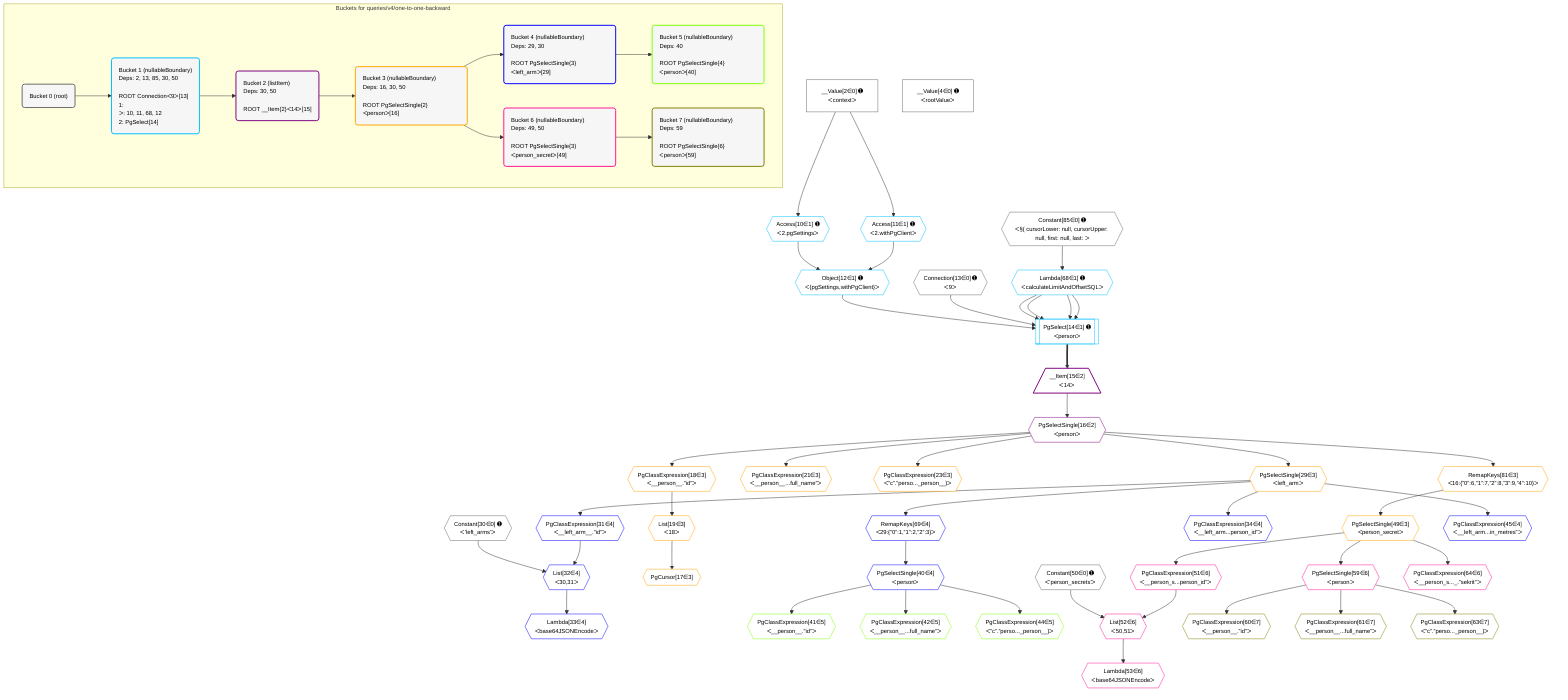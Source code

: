 %%{init: {'themeVariables': { 'fontSize': '12px'}}}%%
graph TD
    classDef path fill:#eee,stroke:#000,color:#000
    classDef plan fill:#fff,stroke-width:1px,color:#000
    classDef itemplan fill:#fff,stroke-width:2px,color:#000
    classDef unbatchedplan fill:#dff,stroke-width:1px,color:#000
    classDef sideeffectplan fill:#fcc,stroke-width:2px,color:#000
    classDef bucket fill:#f6f6f6,color:#000,stroke-width:2px,text-align:left


    %% plan dependencies
    __Value2["__Value[2∈0] ➊<br />ᐸcontextᐳ"]:::plan
    __Value4["__Value[4∈0] ➊<br />ᐸrootValueᐳ"]:::plan
    Connection13{{"Connection[13∈0] ➊<br />ᐸ9ᐳ"}}:::plan
    Constant30{{"Constant[30∈0] ➊<br />ᐸ'left_arms'ᐳ"}}:::plan
    Constant50{{"Constant[50∈0] ➊<br />ᐸ'person_secrets'ᐳ"}}:::plan
    Constant85{{"Constant[85∈0] ➊<br />ᐸ§{ cursorLower: null, cursorUpper: null, first: null, last: ᐳ"}}:::plan
    PgSelect14[["PgSelect[14∈1] ➊<br />ᐸpersonᐳ"]]:::plan
    Object12{{"Object[12∈1] ➊<br />ᐸ{pgSettings,withPgClient}ᐳ"}}:::plan
    Lambda68{{"Lambda[68∈1] ➊<br />ᐸcalculateLimitAndOffsetSQLᐳ"}}:::plan
    Object12 & Connection13 & Lambda68 & Lambda68 & Lambda68 & Lambda68 --> PgSelect14
    Access10{{"Access[10∈1] ➊<br />ᐸ2.pgSettingsᐳ"}}:::plan
    Access11{{"Access[11∈1] ➊<br />ᐸ2.withPgClientᐳ"}}:::plan
    Access10 & Access11 --> Object12
    __Value2 --> Access10
    __Value2 --> Access11
    Constant85 --> Lambda68
    __Item15[/"__Item[15∈2]<br />ᐸ14ᐳ"\]:::itemplan
    PgSelect14 ==> __Item15
    PgSelectSingle16{{"PgSelectSingle[16∈2]<br />ᐸpersonᐳ"}}:::plan
    __Item15 --> PgSelectSingle16
    PgCursor17{{"PgCursor[17∈3]"}}:::plan
    List19{{"List[19∈3]<br />ᐸ18ᐳ"}}:::plan
    List19 --> PgCursor17
    PgClassExpression18{{"PgClassExpression[18∈3]<br />ᐸ__person__.”id”ᐳ"}}:::plan
    PgSelectSingle16 --> PgClassExpression18
    PgClassExpression18 --> List19
    PgClassExpression21{{"PgClassExpression[21∈3]<br />ᐸ__person__...full_name”ᐳ"}}:::plan
    PgSelectSingle16 --> PgClassExpression21
    PgClassExpression23{{"PgClassExpression[23∈3]<br />ᐸ”c”.”perso..._person__)ᐳ"}}:::plan
    PgSelectSingle16 --> PgClassExpression23
    PgSelectSingle29{{"PgSelectSingle[29∈3]<br />ᐸleft_armᐳ"}}:::plan
    PgSelectSingle16 --> PgSelectSingle29
    PgSelectSingle49{{"PgSelectSingle[49∈3]<br />ᐸperson_secretᐳ"}}:::plan
    RemapKeys81{{"RemapKeys[81∈3]<br />ᐸ16:{”0”:6,”1”:7,”2”:8,”3”:9,”4”:10}ᐳ"}}:::plan
    RemapKeys81 --> PgSelectSingle49
    PgSelectSingle16 --> RemapKeys81
    List32{{"List[32∈4]<br />ᐸ30,31ᐳ"}}:::plan
    PgClassExpression31{{"PgClassExpression[31∈4]<br />ᐸ__left_arm__.”id”ᐳ"}}:::plan
    Constant30 & PgClassExpression31 --> List32
    PgSelectSingle29 --> PgClassExpression31
    Lambda33{{"Lambda[33∈4]<br />ᐸbase64JSONEncodeᐳ"}}:::plan
    List32 --> Lambda33
    PgClassExpression34{{"PgClassExpression[34∈4]<br />ᐸ__left_arm...person_id”ᐳ"}}:::plan
    PgSelectSingle29 --> PgClassExpression34
    PgSelectSingle40{{"PgSelectSingle[40∈4]<br />ᐸpersonᐳ"}}:::plan
    RemapKeys69{{"RemapKeys[69∈4]<br />ᐸ29:{”0”:1,”1”:2,”2”:3}ᐳ"}}:::plan
    RemapKeys69 --> PgSelectSingle40
    PgClassExpression45{{"PgClassExpression[45∈4]<br />ᐸ__left_arm...in_metres”ᐳ"}}:::plan
    PgSelectSingle29 --> PgClassExpression45
    PgSelectSingle29 --> RemapKeys69
    PgClassExpression41{{"PgClassExpression[41∈5]<br />ᐸ__person__.”id”ᐳ"}}:::plan
    PgSelectSingle40 --> PgClassExpression41
    PgClassExpression42{{"PgClassExpression[42∈5]<br />ᐸ__person__...full_name”ᐳ"}}:::plan
    PgSelectSingle40 --> PgClassExpression42
    PgClassExpression44{{"PgClassExpression[44∈5]<br />ᐸ”c”.”perso..._person__)ᐳ"}}:::plan
    PgSelectSingle40 --> PgClassExpression44
    List52{{"List[52∈6]<br />ᐸ50,51ᐳ"}}:::plan
    PgClassExpression51{{"PgClassExpression[51∈6]<br />ᐸ__person_s...person_id”ᐳ"}}:::plan
    Constant50 & PgClassExpression51 --> List52
    PgSelectSingle49 --> PgClassExpression51
    Lambda53{{"Lambda[53∈6]<br />ᐸbase64JSONEncodeᐳ"}}:::plan
    List52 --> Lambda53
    PgSelectSingle59{{"PgSelectSingle[59∈6]<br />ᐸpersonᐳ"}}:::plan
    PgSelectSingle49 --> PgSelectSingle59
    PgClassExpression64{{"PgClassExpression[64∈6]<br />ᐸ__person_s..._.”sekrit”ᐳ"}}:::plan
    PgSelectSingle49 --> PgClassExpression64
    PgClassExpression60{{"PgClassExpression[60∈7]<br />ᐸ__person__.”id”ᐳ"}}:::plan
    PgSelectSingle59 --> PgClassExpression60
    PgClassExpression61{{"PgClassExpression[61∈7]<br />ᐸ__person__...full_name”ᐳ"}}:::plan
    PgSelectSingle59 --> PgClassExpression61
    PgClassExpression63{{"PgClassExpression[63∈7]<br />ᐸ”c”.”perso..._person__)ᐳ"}}:::plan
    PgSelectSingle59 --> PgClassExpression63

    %% define steps

    subgraph "Buckets for queries/v4/one-to-one-backward"
    Bucket0("Bucket 0 (root)"):::bucket
    classDef bucket0 stroke:#696969
    class Bucket0,__Value2,__Value4,Connection13,Constant30,Constant50,Constant85 bucket0
    Bucket1("Bucket 1 (nullableBoundary)<br />Deps: 2, 13, 85, 30, 50<br /><br />ROOT Connectionᐸ9ᐳ[13]<br />1: <br />ᐳ: 10, 11, 68, 12<br />2: PgSelect[14]"):::bucket
    classDef bucket1 stroke:#00bfff
    class Bucket1,Access10,Access11,Object12,PgSelect14,Lambda68 bucket1
    Bucket2("Bucket 2 (listItem)<br />Deps: 30, 50<br /><br />ROOT __Item{2}ᐸ14ᐳ[15]"):::bucket
    classDef bucket2 stroke:#7f007f
    class Bucket2,__Item15,PgSelectSingle16 bucket2
    Bucket3("Bucket 3 (nullableBoundary)<br />Deps: 16, 30, 50<br /><br />ROOT PgSelectSingle{2}ᐸpersonᐳ[16]"):::bucket
    classDef bucket3 stroke:#ffa500
    class Bucket3,PgCursor17,PgClassExpression18,List19,PgClassExpression21,PgClassExpression23,PgSelectSingle29,PgSelectSingle49,RemapKeys81 bucket3
    Bucket4("Bucket 4 (nullableBoundary)<br />Deps: 29, 30<br /><br />ROOT PgSelectSingle{3}ᐸleft_armᐳ[29]"):::bucket
    classDef bucket4 stroke:#0000ff
    class Bucket4,PgClassExpression31,List32,Lambda33,PgClassExpression34,PgSelectSingle40,PgClassExpression45,RemapKeys69 bucket4
    Bucket5("Bucket 5 (nullableBoundary)<br />Deps: 40<br /><br />ROOT PgSelectSingle{4}ᐸpersonᐳ[40]"):::bucket
    classDef bucket5 stroke:#7fff00
    class Bucket5,PgClassExpression41,PgClassExpression42,PgClassExpression44 bucket5
    Bucket6("Bucket 6 (nullableBoundary)<br />Deps: 49, 50<br /><br />ROOT PgSelectSingle{3}ᐸperson_secretᐳ[49]"):::bucket
    classDef bucket6 stroke:#ff1493
    class Bucket6,PgClassExpression51,List52,Lambda53,PgSelectSingle59,PgClassExpression64 bucket6
    Bucket7("Bucket 7 (nullableBoundary)<br />Deps: 59<br /><br />ROOT PgSelectSingle{6}ᐸpersonᐳ[59]"):::bucket
    classDef bucket7 stroke:#808000
    class Bucket7,PgClassExpression60,PgClassExpression61,PgClassExpression63 bucket7
    Bucket0 --> Bucket1
    Bucket1 --> Bucket2
    Bucket2 --> Bucket3
    Bucket3 --> Bucket4 & Bucket6
    Bucket4 --> Bucket5
    Bucket6 --> Bucket7
    end
